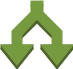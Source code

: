 <?xml version="1.0" encoding="UTF-8"?>
<dia:diagram xmlns:dia="http://www.lysator.liu.se/~alla/dia/">
  <dia:layer name="Fondo" visible="true" active="true">
    <dia:group>
      <dia:group>
        <dia:group>
          <dia:object type="Standard - Polygon" version="0" id="O0">
            <dia:attribute name="obj_pos">
              <dia:point val="0.833,3.135"/>
            </dia:attribute>
            <dia:attribute name="obj_bb">
              <dia:rectangle val="0.833,3.135;2.433,4.135"/>
            </dia:attribute>
            <dia:attribute name="poly_points">
              <dia:point val="0.833,3.135"/>
              <dia:point val="1.633,4.135"/>
              <dia:point val="2.433,3.135"/>
            </dia:attribute>
            <dia:attribute name="line_color">
              <dia:color val="#4d622c"/>
            </dia:attribute>
            <dia:attribute name="line_width">
              <dia:real val="0"/>
            </dia:attribute>
            <dia:attribute name="inner_color">
              <dia:color val="#4d622c"/>
            </dia:attribute>
            <dia:attribute name="show_background">
              <dia:boolean val="true"/>
            </dia:attribute>
          </dia:object>
          <dia:object type="Standard - Box" version="0" id="O1">
            <dia:attribute name="obj_pos">
              <dia:point val="0.833,2.935"/>
            </dia:attribute>
            <dia:attribute name="obj_bb">
              <dia:rectangle val="0.833,2.935;2.433,3.135"/>
            </dia:attribute>
            <dia:attribute name="elem_corner">
              <dia:point val="0.833,2.935"/>
            </dia:attribute>
            <dia:attribute name="elem_width">
              <dia:real val="1.6"/>
            </dia:attribute>
            <dia:attribute name="elem_height">
              <dia:real val="0.2"/>
            </dia:attribute>
            <dia:attribute name="border_width">
              <dia:real val="0"/>
            </dia:attribute>
            <dia:attribute name="border_color">
              <dia:color val="#4d622c"/>
            </dia:attribute>
            <dia:attribute name="inner_color">
              <dia:color val="#4d622c"/>
            </dia:attribute>
            <dia:attribute name="show_background">
              <dia:boolean val="true"/>
            </dia:attribute>
          </dia:object>
          <dia:object type="Standard - Polygon" version="0" id="O2">
            <dia:attribute name="obj_pos">
              <dia:point val="2.833,3.135"/>
            </dia:attribute>
            <dia:attribute name="obj_bb">
              <dia:rectangle val="2.833,3.135;4.433,4.135"/>
            </dia:attribute>
            <dia:attribute name="poly_points">
              <dia:point val="2.833,3.135"/>
              <dia:point val="3.633,4.135"/>
              <dia:point val="4.433,3.135"/>
            </dia:attribute>
            <dia:attribute name="line_color">
              <dia:color val="#4d622c"/>
            </dia:attribute>
            <dia:attribute name="line_width">
              <dia:real val="0"/>
            </dia:attribute>
            <dia:attribute name="inner_color">
              <dia:color val="#4d622c"/>
            </dia:attribute>
            <dia:attribute name="show_background">
              <dia:boolean val="true"/>
            </dia:attribute>
          </dia:object>
          <dia:group>
            <dia:object type="Standard - Polygon" version="0" id="O3">
              <dia:attribute name="obj_pos">
                <dia:point val="3.833,2.435"/>
              </dia:attribute>
              <dia:attribute name="obj_bb">
                <dia:rectangle val="1.433,0.935;3.833,3.135"/>
              </dia:attribute>
              <dia:attribute name="poly_points">
                <dia:point val="3.833,2.435"/>
                <dia:point val="2.833,1.435"/>
                <dia:point val="2.933,0.935"/>
                <dia:point val="2.333,0.935"/>
                <dia:point val="2.433,1.435"/>
                <dia:point val="1.433,2.435"/>
                <dia:point val="1.433,3.135"/>
                <dia:point val="1.833,3.135"/>
                <dia:point val="1.833,2.635"/>
                <dia:point val="2.633,1.835"/>
                <dia:point val="2.633,1.835"/>
                <dia:point val="3.433,2.635"/>
                <dia:point val="3.433,3.135"/>
                <dia:point val="3.833,3.135"/>
              </dia:attribute>
              <dia:attribute name="line_color">
                <dia:color val="#4d622c"/>
              </dia:attribute>
              <dia:attribute name="line_width">
                <dia:real val="0"/>
              </dia:attribute>
              <dia:attribute name="inner_color">
                <dia:color val="#4d622c"/>
              </dia:attribute>
              <dia:attribute name="show_background">
                <dia:boolean val="true"/>
              </dia:attribute>
            </dia:object>
          </dia:group>
          <dia:object type="Standard - Box" version="0" id="O4">
            <dia:attribute name="obj_pos">
              <dia:point val="2.833,2.935"/>
            </dia:attribute>
            <dia:attribute name="obj_bb">
              <dia:rectangle val="2.833,2.935;4.433,3.135"/>
            </dia:attribute>
            <dia:attribute name="elem_corner">
              <dia:point val="2.833,2.935"/>
            </dia:attribute>
            <dia:attribute name="elem_width">
              <dia:real val="1.6"/>
            </dia:attribute>
            <dia:attribute name="elem_height">
              <dia:real val="0.2"/>
            </dia:attribute>
            <dia:attribute name="border_width">
              <dia:real val="0"/>
            </dia:attribute>
            <dia:attribute name="border_color">
              <dia:color val="#4d622c"/>
            </dia:attribute>
            <dia:attribute name="inner_color">
              <dia:color val="#4d622c"/>
            </dia:attribute>
            <dia:attribute name="show_background">
              <dia:boolean val="true"/>
            </dia:attribute>
          </dia:object>
        </dia:group>
        <dia:group>
          <dia:object type="Standard - Polygon" version="0" id="O5">
            <dia:attribute name="obj_pos">
              <dia:point val="0.833,2.935"/>
            </dia:attribute>
            <dia:attribute name="obj_bb">
              <dia:rectangle val="0.833,2.935;2.433,3.935"/>
            </dia:attribute>
            <dia:attribute name="poly_points">
              <dia:point val="0.833,2.935"/>
              <dia:point val="1.633,3.935"/>
              <dia:point val="2.433,2.935"/>
            </dia:attribute>
            <dia:attribute name="line_color">
              <dia:color val="#769b3f"/>
            </dia:attribute>
            <dia:attribute name="line_width">
              <dia:real val="0"/>
            </dia:attribute>
            <dia:attribute name="inner_color">
              <dia:color val="#769b3f"/>
            </dia:attribute>
            <dia:attribute name="show_background">
              <dia:boolean val="true"/>
            </dia:attribute>
          </dia:object>
          <dia:object type="Standard - Polygon" version="0" id="O6">
            <dia:attribute name="obj_pos">
              <dia:point val="2.833,2.935"/>
            </dia:attribute>
            <dia:attribute name="obj_bb">
              <dia:rectangle val="2.833,2.935;4.433,3.935"/>
            </dia:attribute>
            <dia:attribute name="poly_points">
              <dia:point val="2.833,2.935"/>
              <dia:point val="3.633,3.935"/>
              <dia:point val="4.433,2.935"/>
            </dia:attribute>
            <dia:attribute name="line_color">
              <dia:color val="#769b3f"/>
            </dia:attribute>
            <dia:attribute name="line_width">
              <dia:real val="0"/>
            </dia:attribute>
            <dia:attribute name="inner_color">
              <dia:color val="#769b3f"/>
            </dia:attribute>
            <dia:attribute name="show_background">
              <dia:boolean val="true"/>
            </dia:attribute>
          </dia:object>
          <dia:group>
            <dia:object type="Standard - Polygon" version="0" id="O7">
              <dia:attribute name="obj_pos">
                <dia:point val="3.883,2.235"/>
              </dia:attribute>
              <dia:attribute name="obj_bb">
                <dia:rectangle val="1.383,0.735;3.883,2.935"/>
              </dia:attribute>
              <dia:attribute name="poly_points">
                <dia:point val="3.883,2.235"/>
                <dia:point val="2.933,1.285"/>
                <dia:point val="2.933,0.735"/>
                <dia:point val="2.333,0.735"/>
                <dia:point val="2.333,1.285"/>
                <dia:point val="1.383,2.235"/>
                <dia:point val="1.383,2.935"/>
                <dia:point val="1.883,2.935"/>
                <dia:point val="1.883,2.435"/>
                <dia:point val="2.633,1.635"/>
                <dia:point val="2.633,1.635"/>
                <dia:point val="3.383,2.435"/>
                <dia:point val="3.383,2.935"/>
                <dia:point val="3.883,2.935"/>
              </dia:attribute>
              <dia:attribute name="line_color">
                <dia:color val="#769b3f"/>
              </dia:attribute>
              <dia:attribute name="line_width">
                <dia:real val="0"/>
              </dia:attribute>
              <dia:attribute name="inner_color">
                <dia:color val="#769b3f"/>
              </dia:attribute>
              <dia:attribute name="show_background">
                <dia:boolean val="true"/>
              </dia:attribute>
            </dia:object>
          </dia:group>
        </dia:group>
      </dia:group>
    </dia:group>
  </dia:layer>
</dia:diagram>
